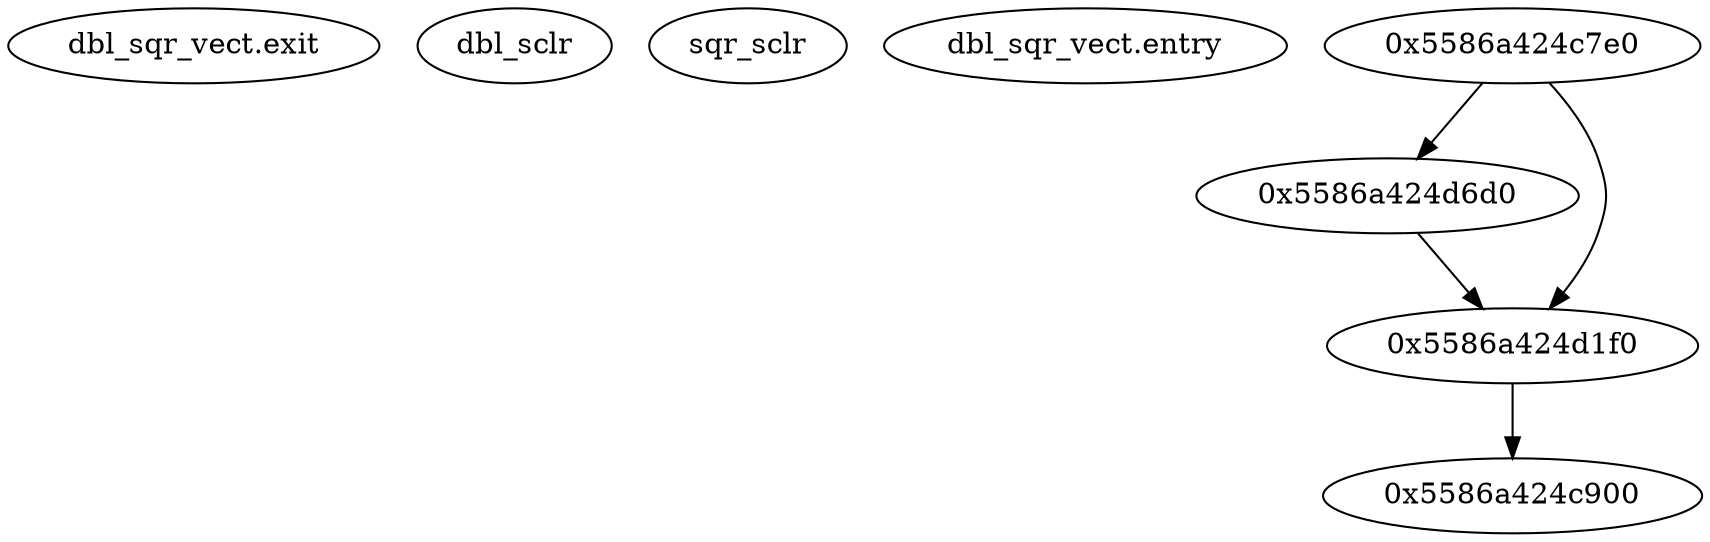 strict digraph {
	"dbl_sqr_vect.exit" ;
	"dbl_sclr" ;
	"sqr_sclr" ;
	"dbl_sqr_vect.entry" ;

	"0x5586a424c7e0" -> "0x5586a424d6d0" ;
	"0x5586a424c7e0" -> "0x5586a424d1f0" ;
	"0x5586a424d6d0" -> "0x5586a424d1f0" ;
	"0x5586a424d1f0" -> "0x5586a424c900" ;
}
